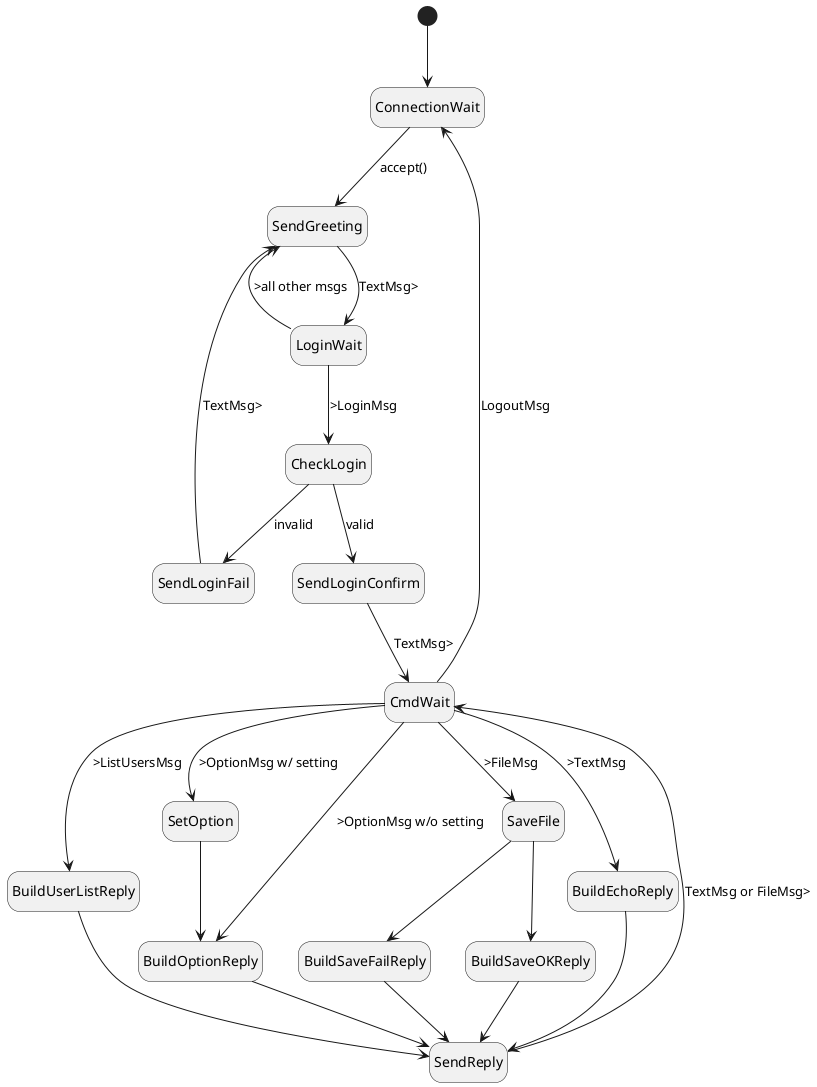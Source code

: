 @startuml
'https://plantuml.com/state-diagram
hide empty description
'scale 350 width

[*] --> ConnectionWait
ConnectionWait --> SendGreeting : accept()
SendGreeting --> LoginWait : TextMsg>

LoginWait --> CheckLogin : >LoginMsg
LoginWait --> SendGreeting : >all other msgs
CheckLogin --> SendLoginFail : invalid
SendLoginFail --> SendGreeting : TextMsg>
CheckLogin --> SendLoginConfirm : valid
SendLoginConfirm --> CmdWait : TextMsg>
CmdWait --> ConnectionWait : LogoutMsg

CmdWait --> BuildUserListReply : >ListUsersMsg
CmdWait --> SetOption : >OptionMsg w/ setting
CmdWait --> BuildOptionReply : >OptionMsg w/o setting
SetOption --> BuildOptionReply
CmdWait --> SaveFile : >FileMsg
SaveFile --> BuildSaveOKReply
SaveFile --> BuildSaveFailReply
CmdWait --> BuildEchoReply : >TextMsg

BuildUserListReply --> SendReply
BuildOptionReply --> SendReply
BuildSaveOKReply --> SendReply
BuildSaveFailReply --> SendReply
BuildEchoReply --> SendReply

SendReply --> CmdWait : TextMsg or FileMsg>

@enduml